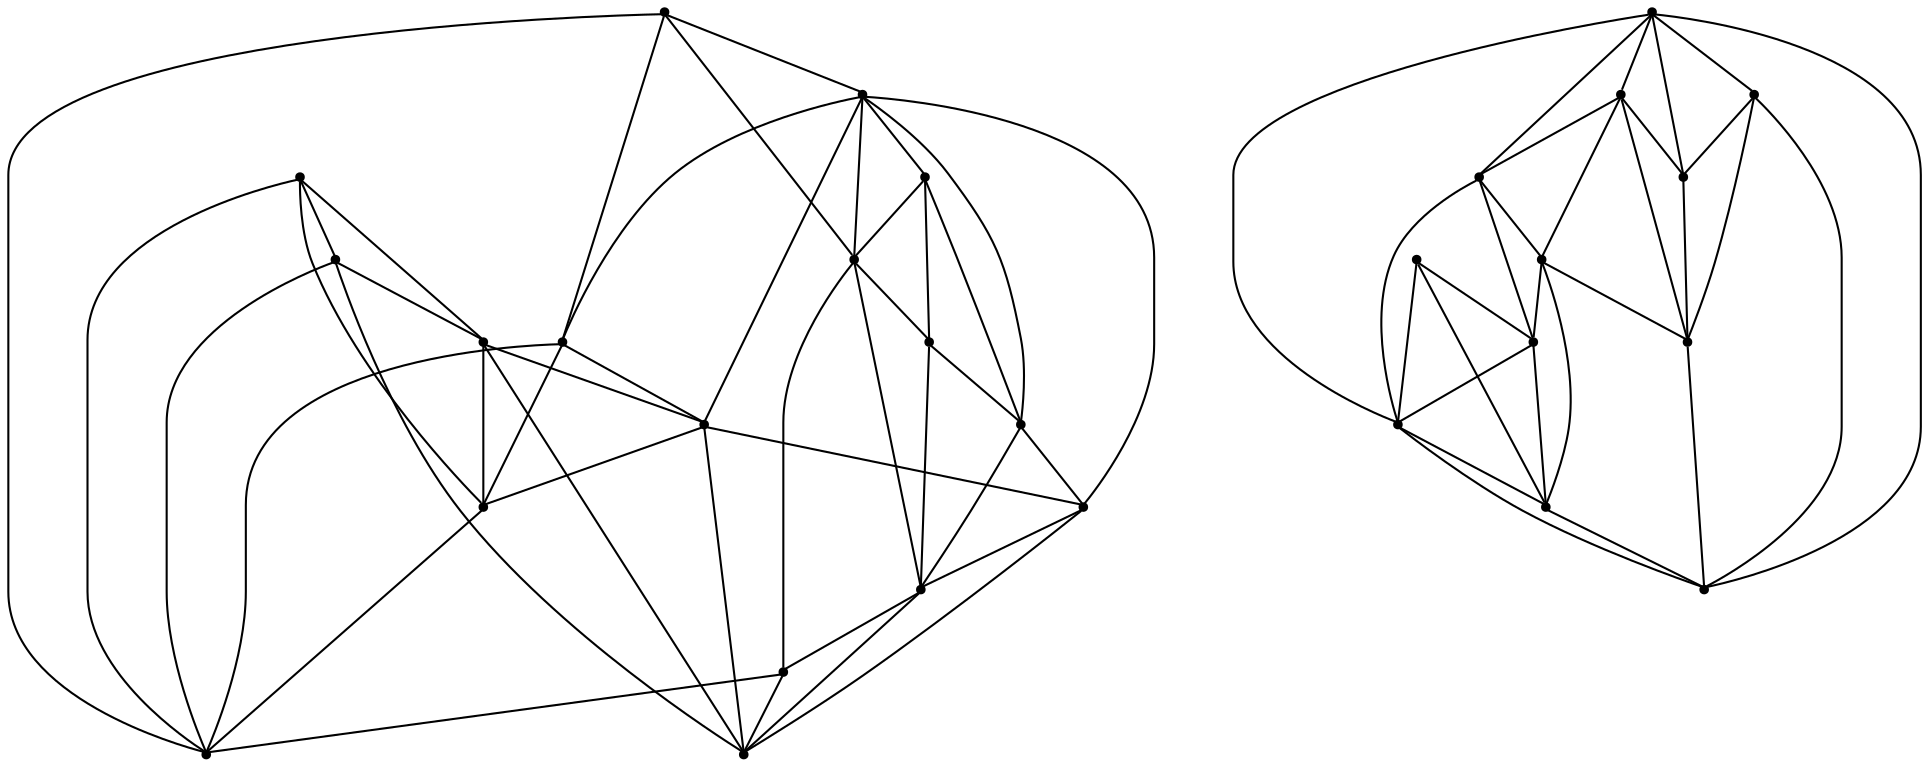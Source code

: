 graph {
  node [shape=point,comment="{\"directed\":false,\"doi\":\"10.1007/978-3-540-77537-9_22\",\"figure\":\"1\"}"]

  v0 [pos="1586.927428383051,2008.1961943169"]
  v1 [pos="1504.6814442301904,2129.886038621765"]
  v2 [pos="1580.3475231436796,1948.98290266318"]
  v3 [pos="1726.3462967096373,1899.6148544287607"]
  v4 [pos="1531.0135358056355,2050.9823873322584"]
  v5 [pos="1534.3009752140488,1876.6108614810955"]
  v6 [pos="1536.7052594561908,1951.632696288058"]
  v7 [pos="1433.628603203352,2018.4080362469426"]
  v8 [pos="1457.8966802552688,2121.5705362469425"]
  v9 [pos="1452.0797732331032,2237.1740120950535"]
  v10 [pos="1448.7872119637423,1791.0796891622035"]
  v11 [pos="1444.9495065378587,1867.2905840763106"]
  v12 [pos="1385.0924809123194,1963.7621206433048"]
  v13 [pos="1323.8024794822516,1929.242425118569"]
  v14 [pos="1372.9585060119628,2079.054013197848"]
  v15 [pos="1324.484959500335,1982.019763181202"]
  v16 [pos="1230.9778800786926,1909.1797746461011"]
  v17 [pos="1175.8118428252462,1849.9717937098776"]
  v18 [pos="1030.203603203352,1892.424715351834"]
  v19 [pos="1024.5118636463963,1991.7723075495994"]
  v20 [pos="927.1269469505132,1959.1979564642832"]
  v21 [pos="920.9973837209302,1868.2284504259642"]
  v22 [pos="951.3324323166248,2062.360456464283"]
  v23 [pos="998.1797720709512,2070.6770082623234"]
  v24 [pos="936.6965555945108,2238.237904632951"]
  v25 [pos="866.4568179463231,2019.846064062328"]
  v26 [pos="878.5283125056776,1904.554139707081"]
  v27 [pos="724.4762397322544,1849.9717937098771"]
  v28 [pos="817.9207274680913,1922.8107964231676"]

  v0 -- v1 [id="-1",pos="1586.927428383051,2008.1961943169 1504.6814442301904,2129.886038621765 1504.6814442301904,2129.886038621765 1504.6814442301904,2129.886038621765"]
  v27 -- v24 [id="-2",pos="724.4762397322544,1849.9717937098771 936.6965555945108,2238.237904632951 936.6965555945108,2238.237904632951 936.6965555945108,2238.237904632951"]
  v0 -- v3 [id="-4",pos="1586.927428383051,2008.1961943169 1726.3462967096373,1899.6148544287607 1726.3462967096373,1899.6148544287607 1726.3462967096373,1899.6148544287607"]
  v2 -- v0 [id="-6",pos="1580.3475231436796,1948.98290266318 1586.927428383051,2008.1961943169 1586.927428383051,2008.1961943169 1586.927428383051,2008.1961943169"]
  v4 -- v0 [id="-7",pos="1531.0135358056355,2050.9823873322584 1586.927428383051,2008.1961943169 1586.927428383051,2008.1961943169 1586.927428383051,2008.1961943169"]
  v5 -- v2 [id="-9",pos="1534.3009752140488,1876.6108614810955 1580.3475231436796,1948.98290266318 1580.3475231436796,1948.98290266318 1580.3475231436796,1948.98290266318"]
  v5 -- v6 [id="-10",pos="1534.3009752140488,1876.6108614810955 1536.7052594561908,1951.632696288058 1536.7052594561908,1951.632696288058 1536.7052594561908,1951.632696288058"]
  v6 -- v7 [id="-11",pos="1536.7052594561908,1951.632696288058 1433.628603203352,2018.4080362469426 1433.628603203352,2018.4080362469426 1433.628603203352,2018.4080362469426"]
  v6 -- v2 [id="-12",pos="1536.7052594561908,1951.632696288058 1580.3475231436796,1948.98290266318 1580.3475231436796,1948.98290266318 1580.3475231436796,1948.98290266318"]
  v6 -- v8 [id="-13",pos="1536.7052594561908,1951.632696288058 1457.8966802552688,2121.5705362469425 1457.8966802552688,2121.5705362469425 1457.8966802552688,2121.5705362469425"]
  v1 -- v3 [id="-17",pos="1504.6814442301904,2129.886038621765 1726.3462967096373,1899.6148544287607 1726.3462967096373,1899.6148544287607 1726.3462967096373,1899.6148544287607"]
  v8 -- v1 [id="-19",pos="1457.8966802552688,2121.5705362469425 1504.6814442301904,2129.886038621765 1504.6814442301904,2129.886038621765 1504.6814442301904,2129.886038621765"]
  v9 -- v3 [id="-21",pos="1452.0797732331032,2237.1740120950535 1726.3462967096373,1899.6148544287607 1726.3462967096373,1899.6148544287607 1726.3462967096373,1899.6148544287607"]
  v10 -- v3 [id="-23",pos="1448.7872119637423,1791.0796891622035 1726.3462967096373,1899.6148544287607 1726.3462967096373,1899.6148544287607 1726.3462967096373,1899.6148544287607"]
  v10 -- v5 [id="-24",pos="1448.7872119637423,1791.0796891622035 1534.3009752140488,1876.6108614810955 1534.3009752140488,1876.6108614810955 1534.3009752140488,1876.6108614810955"]
  v10 -- v11 [id="-25",pos="1448.7872119637423,1791.0796891622035 1444.9495065378587,1867.2905840763106 1444.9495065378587,1867.2905840763106 1444.9495065378587,1867.2905840763106"]
  v28 -- v25 [id="-26",pos="817.9207274680913,1922.8107964231676 866.4568179463231,2019.846064062328 866.4568179463231,2019.846064062328 866.4568179463231,2019.846064062328"]
  v28 -- v26 [id="-27",pos="817.9207274680913,1922.8107964231676 878.5283125056776,1904.554139707081 878.5283125056776,1904.554139707081 878.5283125056776,1904.554139707081"]
  v11 -- v5 [id="-29",pos="1444.9495065378587,1867.2905840763106 1534.3009752140488,1876.6108614810955 1534.3009752140488,1876.6108614810955 1534.3009752140488,1876.6108614810955"]
  v11 -- v6 [id="-30",pos="1444.9495065378587,1867.2905840763106 1536.7052594561908,1951.632696288058 1536.7052594561908,1951.632696288058 1536.7052594561908,1951.632696288058"]
  v7 -- v8 [id="-31",pos="1433.628603203352,2018.4080362469426 1457.8966802552688,2121.5705362469425 1457.8966802552688,2121.5705362469425 1457.8966802552688,2121.5705362469425"]
  v11 -- v7 [id="-32",pos="1444.9495065378587,1867.2905840763106 1433.628603203352,2018.4080362469426 1433.628603203352,2018.4080362469426 1433.628603203352,2018.4080362469426"]
  v11 -- v12 [id="-33",pos="1444.9495065378587,1867.2905840763106 1385.0924809123194,1963.7621206433048 1385.0924809123194,1963.7621206433048 1385.0924809123194,1963.7621206433048"]
  v11 -- v13 [id="-34",pos="1444.9495065378587,1867.2905840763106 1323.8024794822516,1929.242425118569 1323.8024794822516,1929.242425118569 1323.8024794822516,1929.242425118569"]
  v7 -- v14 [id="-35",pos="1433.628603203352,2018.4080362469426 1372.9585060119628,2079.054013197848 1372.9585060119628,2079.054013197848 1372.9585060119628,2079.054013197848"]
  v25 -- v27 [id="-37",pos="866.4568179463231,2019.846064062328 724.4762397322544,1849.9717937098771 724.4762397322544,1849.9717937098771 724.4762397322544,1849.9717937098771"]
  v12 -- v7 [id="-38",pos="1385.0924809123194,1963.7621206433048 1433.628603203352,2018.4080362469426 1433.628603203352,2018.4080362469426 1433.628603203352,2018.4080362469426"]
  v25 -- v24 [id="-39",pos="866.4568179463231,2019.846064062328 936.6965555945108,2238.237904632951 936.6965555945108,2238.237904632951 936.6965555945108,2238.237904632951"]
  v25 -- v22 [id="-40",pos="866.4568179463231,2019.846064062328 951.3324323166248,2062.360456464283 951.3324323166248,2062.360456464283 951.3324323166248,2062.360456464283"]
  v12 -- v14 [id="-41",pos="1385.0924809123194,1963.7621206433048 1372.9585060119628,2079.054013197848 1372.9585060119628,2079.054013197848 1372.9585060119628,2079.054013197848"]
  v14 -- v9 [id="-44",pos="1372.9585060119628,2079.054013197848 1452.0797732331032,2237.1740120950535 1452.0797732331032,2237.1740120950535 1452.0797732331032,2237.1740120950535"]
  v14 -- v8 [id="-45",pos="1372.9585060119628,2079.054013197848 1457.8966802552688,2121.5705362469425 1457.8966802552688,2121.5705362469425 1457.8966802552688,2121.5705362469425"]
  v26 -- v25 [id="-46",pos="878.5283125056776,1904.554139707081 866.4568179463231,2019.846064062328 866.4568179463231,2019.846064062328 866.4568179463231,2019.846064062328"]
  v26 -- v27 [id="-47",pos="878.5283125056776,1904.554139707081 724.4762397322544,1849.9717937098771 724.4762397322544,1849.9717937098771 724.4762397322544,1849.9717937098771"]
  v13 -- v12 [id="-48",pos="1323.8024794822516,1929.242425118569 1385.0924809123194,1963.7621206433048 1385.0924809123194,1963.7621206433048 1385.0924809123194,1963.7621206433048"]
  v15 -- v14 [id="-52",pos="1324.484959500335,1982.019763181202 1372.9585060119628,2079.054013197848 1372.9585060119628,2079.054013197848 1372.9585060119628,2079.054013197848"]
  v26 -- v20 [id="-53",pos="878.5283125056776,1904.554139707081 927.1269469505132,1959.1979564642832 927.1269469505132,1959.1979564642832 927.1269469505132,1959.1979564642832"]
  v15 -- v12 [id="-54",pos="1324.484959500335,1982.019763181202 1385.0924809123194,1963.7621206433048 1385.0924809123194,1963.7621206433048 1385.0924809123194,1963.7621206433048"]
  v13 -- v15 [id="-56",pos="1323.8024794822516,1929.242425118569 1324.484959500335,1982.019763181202 1324.484959500335,1982.019763181202 1324.484959500335,1982.019763181202"]
  v21 -- v27 [id="-57",pos="920.9973837209302,1868.2284504259642 724.4762397322544,1849.9717937098771 724.4762397322544,1849.9717937098771 724.4762397322544,1849.9717937098771"]
  v16 -- v14 [id="-60",pos="1230.9778800786926,1909.1797746461011 1372.9585060119628,2079.054013197848 1372.9585060119628,2079.054013197848 1372.9585060119628,2079.054013197848"]
  v16 -- v9 [id="-61",pos="1230.9778800786926,1909.1797746461011 1452.0797732331032,2237.1740120950535 1452.0797732331032,2237.1740120950535 1452.0797732331032,2237.1740120950535"]
  v20 -- v21 [id="-62",pos="927.1269469505132,1959.1979564642832 920.9973837209302,1868.2284504259642 920.9973837209302,1868.2284504259642 920.9973837209302,1868.2284504259642"]
  v16 -- v11 [id="-63",pos="1230.9778800786926,1909.1797746461011 1444.9495065378587,1867.2905840763106 1444.9495065378587,1867.2905840763106 1444.9495065378587,1867.2905840763106"]
  v16 -- v15 [id="-64",pos="1230.9778800786926,1909.1797746461011 1324.484959500335,1982.019763181202 1324.484959500335,1982.019763181202 1324.484959500335,1982.019763181202"]
  v20 -- v25 [id="-67",pos="927.1269469505132,1959.1979564642832 866.4568179463231,2019.846064062328 866.4568179463231,2019.846064062328 866.4568179463231,2019.846064062328"]
  v21 -- v17 [id="-68",pos="920.9973837209302,1868.2284504259642 1175.8118428252462,1849.9717937098776 1175.8118428252462,1849.9717937098776 1175.8118428252462,1849.9717937098776"]
  v21 -- v26 [id="-69",pos="920.9973837209302,1868.2284504259642 878.5283125056776,1904.554139707081 878.5283125056776,1904.554139707081 878.5283125056776,1904.554139707081"]
  v18 -- v17 [id="-70",pos="1030.203603203352,1892.424715351834 1175.8118428252462,1849.9717937098776 1175.8118428252462,1849.9717937098776 1175.8118428252462,1849.9717937098776"]
  v20 -- v22 [id="-71",pos="927.1269469505132,1959.1979564642832 951.3324323166248,2062.360456464283 951.3324323166248,2062.360456464283 951.3324323166248,2062.360456464283"]
  v19 -- v17 [id="-72",pos="1024.5118636463963,1991.7723075495994 1175.8118428252462,1849.9717937098776 1175.8118428252462,1849.9717937098776 1175.8118428252462,1849.9717937098776"]
  v18 -- v20 [id="-73",pos="1030.203603203352,1892.424715351834 927.1269469505132,1959.1979564642832 927.1269469505132,1959.1979564642832 927.1269469505132,1959.1979564642832"]
  v18 -- v21 [id="-74",pos="1030.203603203352,1892.424715351834 920.9973837209302,1868.2284504259642 920.9973837209302,1868.2284504259642 920.9973837209302,1868.2284504259642"]
  v23 -- v17 [id="-77",pos="998.1797720709512,2070.6770082623234 1175.8118428252462,1849.9717937098776 1175.8118428252462,1849.9717937098776 1175.8118428252462,1849.9717937098776"]
  v23 -- v19 [id="-78",pos="998.1797720709512,2070.6770082623234 1024.5118636463963,1991.7723075495994 1024.5118636463963,1991.7723075495994 1024.5118636463963,1991.7723075495994"]
  v23 -- v24 [id="-79",pos="998.1797720709512,2070.6770082623234 936.6965555945108,2238.237904632951 936.6965555945108,2238.237904632951 936.6965555945108,2238.237904632951"]
  v22 -- v23 [id="-80",pos="951.3324323166248,2062.360456464283 998.1797720709512,2070.6770082623234 998.1797720709512,2070.6770082623234 998.1797720709512,2070.6770082623234"]
  v22 -- v18 [id="-82",pos="951.3324323166248,2062.360456464283 1030.203603203352,1892.424715351834 1030.203603203352,1892.424715351834 1030.203603203352,1892.424715351834"]
  v22 -- v24 [id="-83",pos="951.3324323166248,2062.360456464283 936.6965555945108,2238.237904632951 936.6965555945108,2238.237904632951 936.6965555945108,2238.237904632951"]
  v2 -- v3 [id="-3",pos="1580.3475231436796,1948.98290266318 1726.3462967096373,1899.6148544287607 1726.3462967096373,1899.6148544287607 1726.3462967096373,1899.6148544287607"]
  v5 -- v3 [id="-8",pos="1534.3009752140488,1876.6108614810955 1715.2005228441815,1899.6387685578443 1715.2005228441815,1899.6387685578443 1715.2005228441815,1899.6387685578443 1710.8139193512673,1911.042882466092 1710.8139193512673,1911.042882466092 1710.8139193512673,1911.042882466092 1707.3946795086526,1910.601107092113 1707.3946795086526,1910.601107092113 1707.3946795086526,1910.601107092113 1707.8325509004815,1907.1831674725286 1707.8325509004815,1907.1831674725286 1707.8325509004815,1907.1831674725286 1726.3462967096373,1899.6148544287607 1726.3462967096373,1899.6148544287607 1726.3462967096373,1899.6148544287607"]
  v4 -- v6 [id="-14",pos="1531.0135358056355,2050.9823873322584 1536.7052594561908,1951.632696288058 1536.7052594561908,1951.632696288058 1536.7052594561908,1951.632696288058"]
  v8 -- v4 [id="-15",pos="1457.8966802552688,2121.5705362469425 1531.0135358056355,2050.9823873322584 1531.0135358056355,2050.9823873322584 1531.0135358056355,2050.9823873322584"]
  v1 -- v4 [id="-16",pos="1504.6814442301904,2129.886038621765 1531.0135358056355,2050.9823873322584 1531.0135358056355,2050.9823873322584 1531.0135358056355,2050.9823873322584"]
  v9 -- v8 [id="-20",pos="1452.0797732331032,2237.1740120950535 1457.8966802552688,2121.5705362469425 1457.8966802552688,2121.5705362469425 1457.8966802552688,2121.5705362469425"]
  v28 -- v27 [id="-28",pos="817.9207274680913,1922.8107964231676 724.4762397322544,1849.9717937098771 724.4762397322544,1849.9717937098771 724.4762397322544,1849.9717937098771"]
  v13 -- v16 [id="-58",pos="1323.8024794822516,1929.242425118569 1230.9778800786926,1909.1797746461011 1230.9778800786926,1909.1797746461011 1230.9778800786926,1909.1797746461011"]
  v10 -- v16 [id="-59",pos="1448.7872119637423,1791.0796891622035 1230.9778800786926,1909.1797746461011 1230.9778800786926,1909.1797746461011 1230.9778800786926,1909.1797746461011"]
  v18 -- v19 [id="-75",pos="1030.203603203352,1892.424715351834 1024.5118636463963,1991.7723075495994 1024.5118636463963,1991.7723075495994 1024.5118636463963,1991.7723075495994"]
  v22 -- v19 [id="-76",pos="951.3324323166248,2062.360456464283 1024.5118636463963,1991.7723075495994 1024.5118636463963,1991.7723075495994 1024.5118636463963,1991.7723075495994"]
  v17 -- v24 [id="-84",pos="1175.8118428252462,1849.9717937098776 936.6965555945108,2238.237904632951 936.6965555945108,2238.237904632951 936.6965555945108,2238.237904632951"]
  v2 -- v4 [id="-121",pos="1580.3475231436796,1948.98290266318 1531.0135358056355,2050.9823873322584 1531.0135358056355,2050.9823873322584 1531.0135358056355,2050.9823873322584"]
}